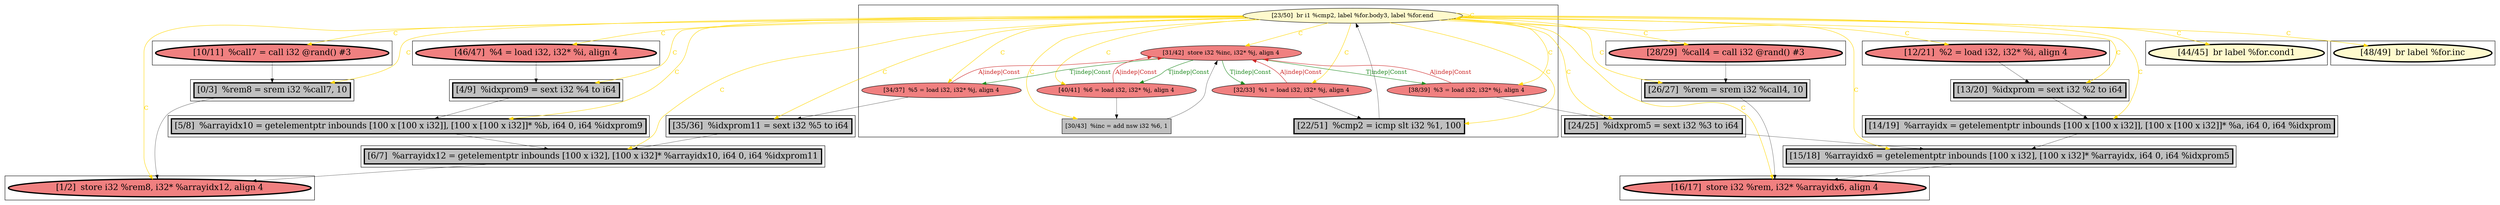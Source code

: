 
digraph G {



node1186->node1186 [style=solid,color=gold,label="C",penwidth=1.0,fontcolor=gold ]
node1186->node1171 [style=solid,color=gold,label="C",penwidth=1.0,fontcolor=gold ]
node1169->node1168 [style=solid,color=black,label="",penwidth=0.5,fontcolor=black ]
node1186->node1188 [style=solid,color=gold,label="C",penwidth=1.0,fontcolor=gold ]
node1185->node1188 [style=solid,color=firebrick3,label="A|indep|Const",penwidth=1.0,fontcolor=firebrick3 ]
node1188->node1185 [style=solid,color=forestgreen,label="T|indep|Const",penwidth=1.0,fontcolor=forestgreen ]
node1188->node1189 [style=solid,color=forestgreen,label="T|indep|Const",penwidth=1.0,fontcolor=forestgreen ]
node1189->node1188 [style=solid,color=firebrick3,label="A|indep|Const",penwidth=1.0,fontcolor=firebrick3 ]
node1188->node1184 [style=solid,color=forestgreen,label="T|indep|Const",penwidth=1.0,fontcolor=forestgreen ]
node1186->node1193 [style=solid,color=gold,label="C",penwidth=1.0,fontcolor=gold ]
node1186->node1177 [style=solid,color=gold,label="C",penwidth=1.0,fontcolor=gold ]
node1172->node1176 [style=solid,color=black,label="",penwidth=0.5,fontcolor=black ]
node1185->node1187 [style=solid,color=black,label="",penwidth=0.5,fontcolor=black ]
node1190->node1188 [style=solid,color=black,label="",penwidth=0.5,fontcolor=black ]
node1186->node1179 [style=solid,color=gold,label="C",penwidth=1.0,fontcolor=gold ]
node1177->node1178 [style=solid,color=black,label="",penwidth=0.5,fontcolor=black ]
node1183->node1180 [style=solid,color=black,label="",penwidth=0.5,fontcolor=black ]
node1186->node1184 [style=solid,color=gold,label="C",penwidth=1.0,fontcolor=gold ]
node1186->node1191 [style=solid,color=gold,label="C",penwidth=1.0,fontcolor=gold ]
node1186->node1181 [style=solid,color=gold,label="C",penwidth=1.0,fontcolor=gold ]
node1192->node1174 [style=solid,color=black,label="",penwidth=0.5,fontcolor=black ]
node1186->node1174 [style=solid,color=gold,label="C",penwidth=1.0,fontcolor=gold ]
node1186->node1192 [style=solid,color=gold,label="C",penwidth=1.0,fontcolor=gold ]
node1186->node1185 [style=solid,color=gold,label="C",penwidth=1.0,fontcolor=gold ]
node1182->node1191 [style=solid,color=black,label="",penwidth=0.5,fontcolor=black ]
node1186->node1169 [style=solid,color=gold,label="C",penwidth=1.0,fontcolor=gold ]
node1186->node1189 [style=solid,color=gold,label="C",penwidth=1.0,fontcolor=gold ]
node1186->node1173 [style=solid,color=gold,label="C",penwidth=1.0,fontcolor=gold ]
node1186->node1172 [style=solid,color=gold,label="C",penwidth=1.0,fontcolor=gold ]
node1186->node1180 [style=solid,color=gold,label="C",penwidth=1.0,fontcolor=gold ]
node1186->node1178 [style=solid,color=gold,label="C",penwidth=1.0,fontcolor=gold ]
node1186->node1190 [style=solid,color=gold,label="C",penwidth=1.0,fontcolor=gold ]
node1188->node1183 [style=solid,color=forestgreen,label="T|indep|Const",penwidth=1.0,fontcolor=forestgreen ]
node1186->node1175 [style=solid,color=gold,label="C",penwidth=1.0,fontcolor=gold ]
node1186->node1183 [style=solid,color=gold,label="C",penwidth=1.0,fontcolor=gold ]
node1178->node1174 [style=solid,color=black,label="",penwidth=0.5,fontcolor=black ]
node1180->node1192 [style=solid,color=black,label="",penwidth=0.5,fontcolor=black ]
node1183->node1188 [style=solid,color=firebrick3,label="A|indep|Const",penwidth=1.0,fontcolor=firebrick3 ]
node1186->node1176 [style=solid,color=gold,label="C",penwidth=1.0,fontcolor=gold ]
node1176->node1193 [style=solid,color=black,label="",penwidth=0.5,fontcolor=black ]
node1187->node1186 [style=solid,color=black,label="",penwidth=0.5,fontcolor=black ]
node1184->node1188 [style=solid,color=firebrick3,label="A|indep|Const",penwidth=1.0,fontcolor=firebrick3 ]
node1186->node1187 [style=solid,color=gold,label="C",penwidth=1.0,fontcolor=gold ]
node1179->node1192 [style=solid,color=black,label="",penwidth=0.5,fontcolor=black ]
node1181->node1169 [style=solid,color=black,label="",penwidth=0.5,fontcolor=black ]
node1186->node1168 [style=solid,color=gold,label="C",penwidth=1.0,fontcolor=gold ]
node1189->node1170 [style=solid,color=black,label="",penwidth=0.5,fontcolor=black ]
node1186->node1170 [style=solid,color=gold,label="C",penwidth=1.0,fontcolor=gold ]
node1184->node1190 [style=solid,color=black,label="",penwidth=0.5,fontcolor=black ]
node1170->node1175 [style=solid,color=black,label="",penwidth=0.5,fontcolor=black ]
node1186->node1182 [style=solid,color=gold,label="C",penwidth=1.0,fontcolor=gold ]
node1191->node1179 [style=solid,color=black,label="",penwidth=0.5,fontcolor=black ]
node1193->node1175 [style=solid,color=black,label="",penwidth=0.5,fontcolor=black ]
node1175->node1168 [style=solid,color=black,label="",penwidth=0.5,fontcolor=black ]


subgraph cluster18 {


node1193 [penwidth=3.0,fontsize=20,fillcolor=grey,label="[5/8]  %arrayidx10 = getelementptr inbounds [100 x [100 x i32]], [100 x [100 x i32]]* %b, i64 0, i64 %idxprom9",shape=rectangle,style=filled ]



}

subgraph cluster16 {


node1191 [penwidth=3.0,fontsize=20,fillcolor=grey,label="[13/20]  %idxprom = sext i32 %2 to i64",shape=rectangle,style=filled ]



}

subgraph cluster17 {


node1192 [penwidth=3.0,fontsize=20,fillcolor=grey,label="[15/18]  %arrayidx6 = getelementptr inbounds [100 x i32], [100 x i32]* %arrayidx, i64 0, i64 %idxprom5",shape=rectangle,style=filled ]



}

subgraph cluster4 {


node1172 [penwidth=3.0,fontsize=20,fillcolor=lightcoral,label="[46/47]  %4 = load i32, i32* %i, align 4",shape=ellipse,style=filled ]



}

subgraph cluster3 {


node1171 [penwidth=3.0,fontsize=20,fillcolor=lemonchiffon,label="[44/45]  br label %for.cond1",shape=ellipse,style=filled ]



}

subgraph cluster2 {


node1170 [penwidth=3.0,fontsize=20,fillcolor=grey,label="[35/36]  %idxprom11 = sext i32 %5 to i64",shape=rectangle,style=filled ]



}

subgraph cluster1 {


node1169 [penwidth=3.0,fontsize=20,fillcolor=grey,label="[0/3]  %rem8 = srem i32 %call7, 10",shape=rectangle,style=filled ]



}

subgraph cluster12 {


node1180 [penwidth=3.0,fontsize=20,fillcolor=grey,label="[24/25]  %idxprom5 = sext i32 %3 to i64",shape=rectangle,style=filled ]



}

subgraph cluster5 {


node1173 [penwidth=3.0,fontsize=20,fillcolor=lemonchiffon,label="[48/49]  br label %for.inc",shape=ellipse,style=filled ]



}

subgraph cluster0 {


node1168 [penwidth=3.0,fontsize=20,fillcolor=lightcoral,label="[1/2]  store i32 %rem8, i32* %arrayidx12, align 4",shape=ellipse,style=filled ]



}

subgraph cluster6 {


node1174 [penwidth=3.0,fontsize=20,fillcolor=lightcoral,label="[16/17]  store i32 %rem, i32* %arrayidx6, align 4",shape=ellipse,style=filled ]



}

subgraph cluster14 {


node1182 [penwidth=3.0,fontsize=20,fillcolor=lightcoral,label="[12/21]  %2 = load i32, i32* %i, align 4",shape=ellipse,style=filled ]



}

subgraph cluster7 {


node1175 [penwidth=3.0,fontsize=20,fillcolor=grey,label="[6/7]  %arrayidx12 = getelementptr inbounds [100 x i32], [100 x i32]* %arrayidx10, i64 0, i64 %idxprom11",shape=rectangle,style=filled ]



}

subgraph cluster8 {


node1176 [penwidth=3.0,fontsize=20,fillcolor=grey,label="[4/9]  %idxprom9 = sext i32 %4 to i64",shape=rectangle,style=filled ]



}

subgraph cluster9 {


node1177 [penwidth=3.0,fontsize=20,fillcolor=lightcoral,label="[28/29]  %call4 = call i32 @rand() #3",shape=ellipse,style=filled ]



}

subgraph cluster10 {


node1178 [penwidth=3.0,fontsize=20,fillcolor=grey,label="[26/27]  %rem = srem i32 %call4, 10",shape=rectangle,style=filled ]



}

subgraph cluster11 {


node1179 [penwidth=3.0,fontsize=20,fillcolor=grey,label="[14/19]  %arrayidx = getelementptr inbounds [100 x [100 x i32]], [100 x [100 x i32]]* %a, i64 0, i64 %idxprom",shape=rectangle,style=filled ]



}

subgraph cluster13 {


node1181 [penwidth=3.0,fontsize=20,fillcolor=lightcoral,label="[10/11]  %call7 = call i32 @rand() #3",shape=ellipse,style=filled ]



}

subgraph cluster15 {


node1190 [fillcolor=grey,label="[30/43]  %inc = add nsw i32 %6, 1",shape=rectangle,style=filled ]
node1189 [fillcolor=lightcoral,label="[34/37]  %5 = load i32, i32* %j, align 4",shape=ellipse,style=filled ]
node1184 [fillcolor=lightcoral,label="[40/41]  %6 = load i32, i32* %j, align 4",shape=ellipse,style=filled ]
node1183 [fillcolor=lightcoral,label="[38/39]  %3 = load i32, i32* %j, align 4",shape=ellipse,style=filled ]
node1185 [fillcolor=lightcoral,label="[32/33]  %1 = load i32, i32* %j, align 4",shape=ellipse,style=filled ]
node1186 [fillcolor=lemonchiffon,label="[23/50]  br i1 %cmp2, label %for.body3, label %for.end",shape=ellipse,style=filled ]
node1187 [penwidth=3.0,fontsize=20,fillcolor=grey,label="[22/51]  %cmp2 = icmp slt i32 %1, 100",shape=rectangle,style=filled ]
node1188 [fillcolor=lightcoral,label="[31/42]  store i32 %inc, i32* %j, align 4",shape=ellipse,style=filled ]



}

}
